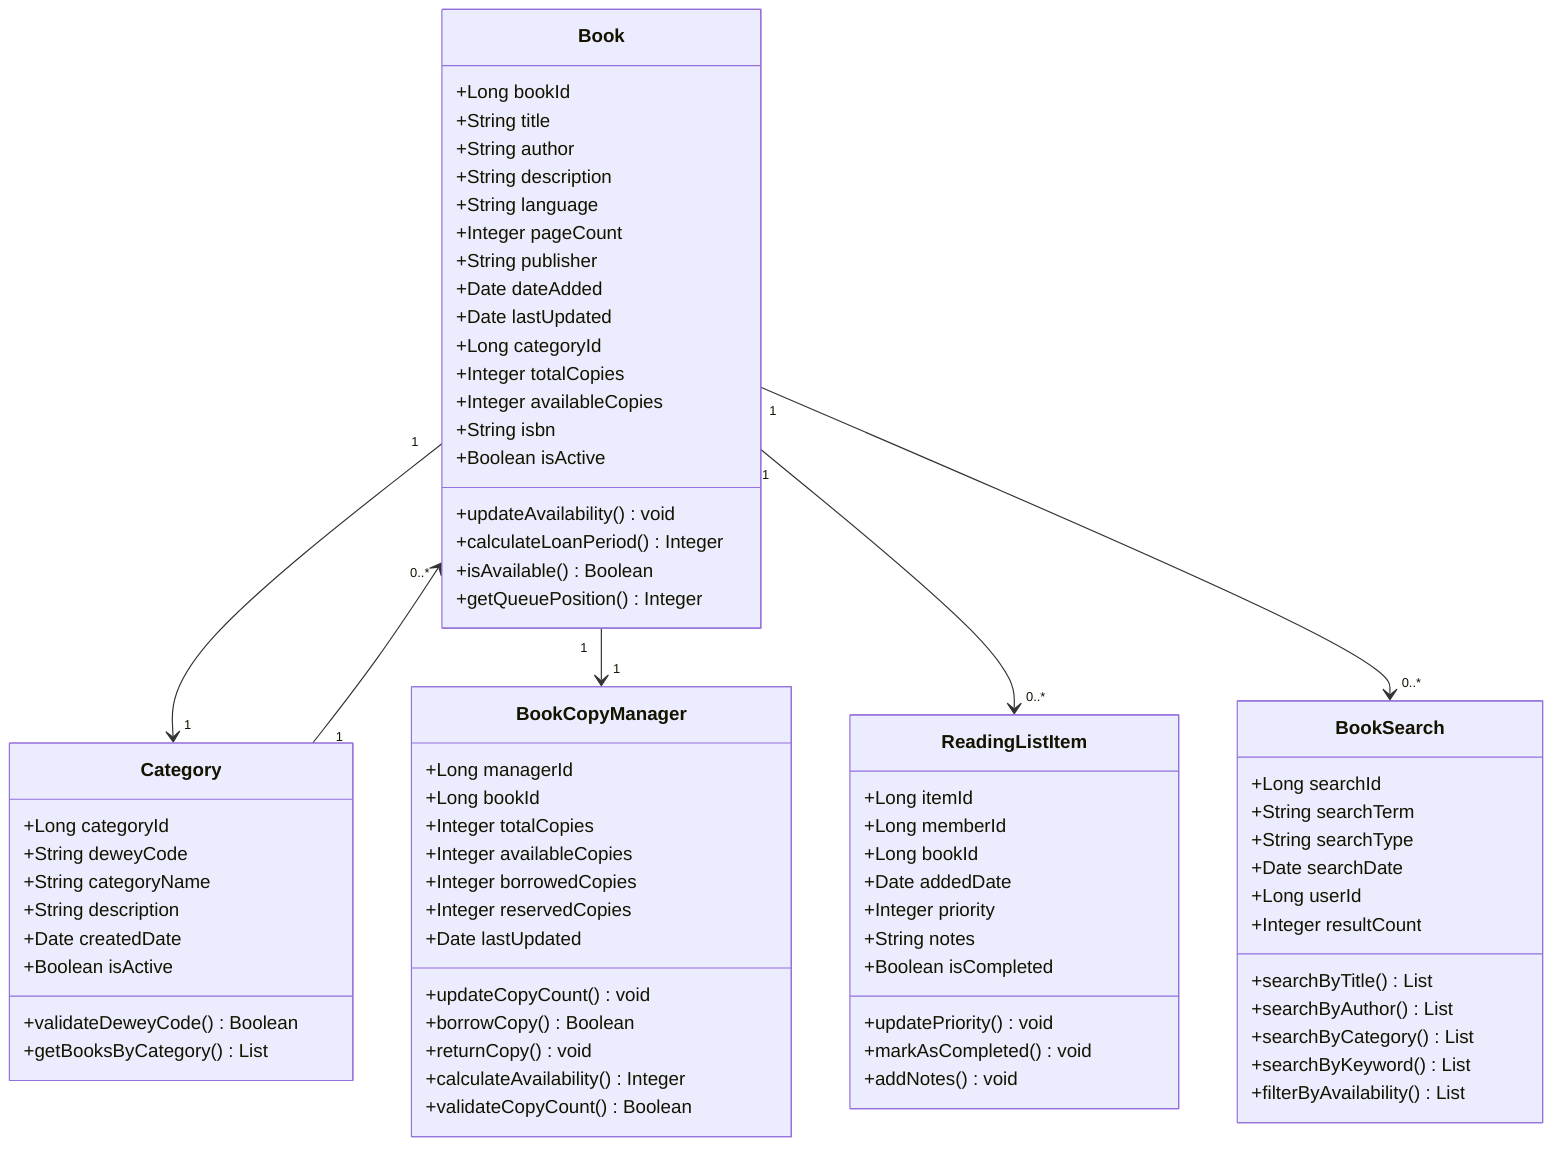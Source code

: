 classDiagram
    class Book {
        +Long bookId
        +String title
        +String author
        +String description
        +String language
        +Integer pageCount
        +String publisher
        +Date dateAdded
        +Date lastUpdated
        +Long categoryId
        +Integer totalCopies
        +Integer availableCopies
        +String isbn
        +Boolean isActive
        +updateAvailability() void
        +calculateLoanPeriod() Integer
        +isAvailable() Boolean
        +getQueuePosition() Integer
    }
    
    class Category {
        +Long categoryId
        +String deweyCode
        +String categoryName
        +String description
        +Date createdDate
        +Boolean isActive
        +validateDeweyCode() Boolean
        +getBooksByCategory() List
    }
    
    class BookCopyManager {
        +Long managerId
        +Long bookId
        +Integer totalCopies
        +Integer availableCopies
        +Integer borrowedCopies
        +Integer reservedCopies
        +Date lastUpdated
        +updateCopyCount() void
        +borrowCopy() Boolean
        +returnCopy() void
        +calculateAvailability() Integer
        +validateCopyCount() Boolean
    }
    
    class BookSearch {
        +Long searchId
        +String searchTerm
        +String searchType
        +Date searchDate
        +Long userId
        +Integer resultCount
        +searchByTitle() List
        +searchByAuthor() List
        +searchByCategory() List
        +searchByKeyword() List
        +filterByAvailability() List
    }
    
    class ReadingListItem {
        +Long itemId
        +Long memberId
        +Long bookId
        +Date addedDate
        +Integer priority
        +String notes
        +Boolean isCompleted
        +updatePriority() void
        +markAsCompleted() void
        +addNotes() void
    }
    
    Book "1" --> "1" Category
    Book "1" --> "1" BookCopyManager
    Book "1" --> "0..*" ReadingListItem
    Book "1" --> "0..*" BookSearch
    Category "1" --> "0..*" Book